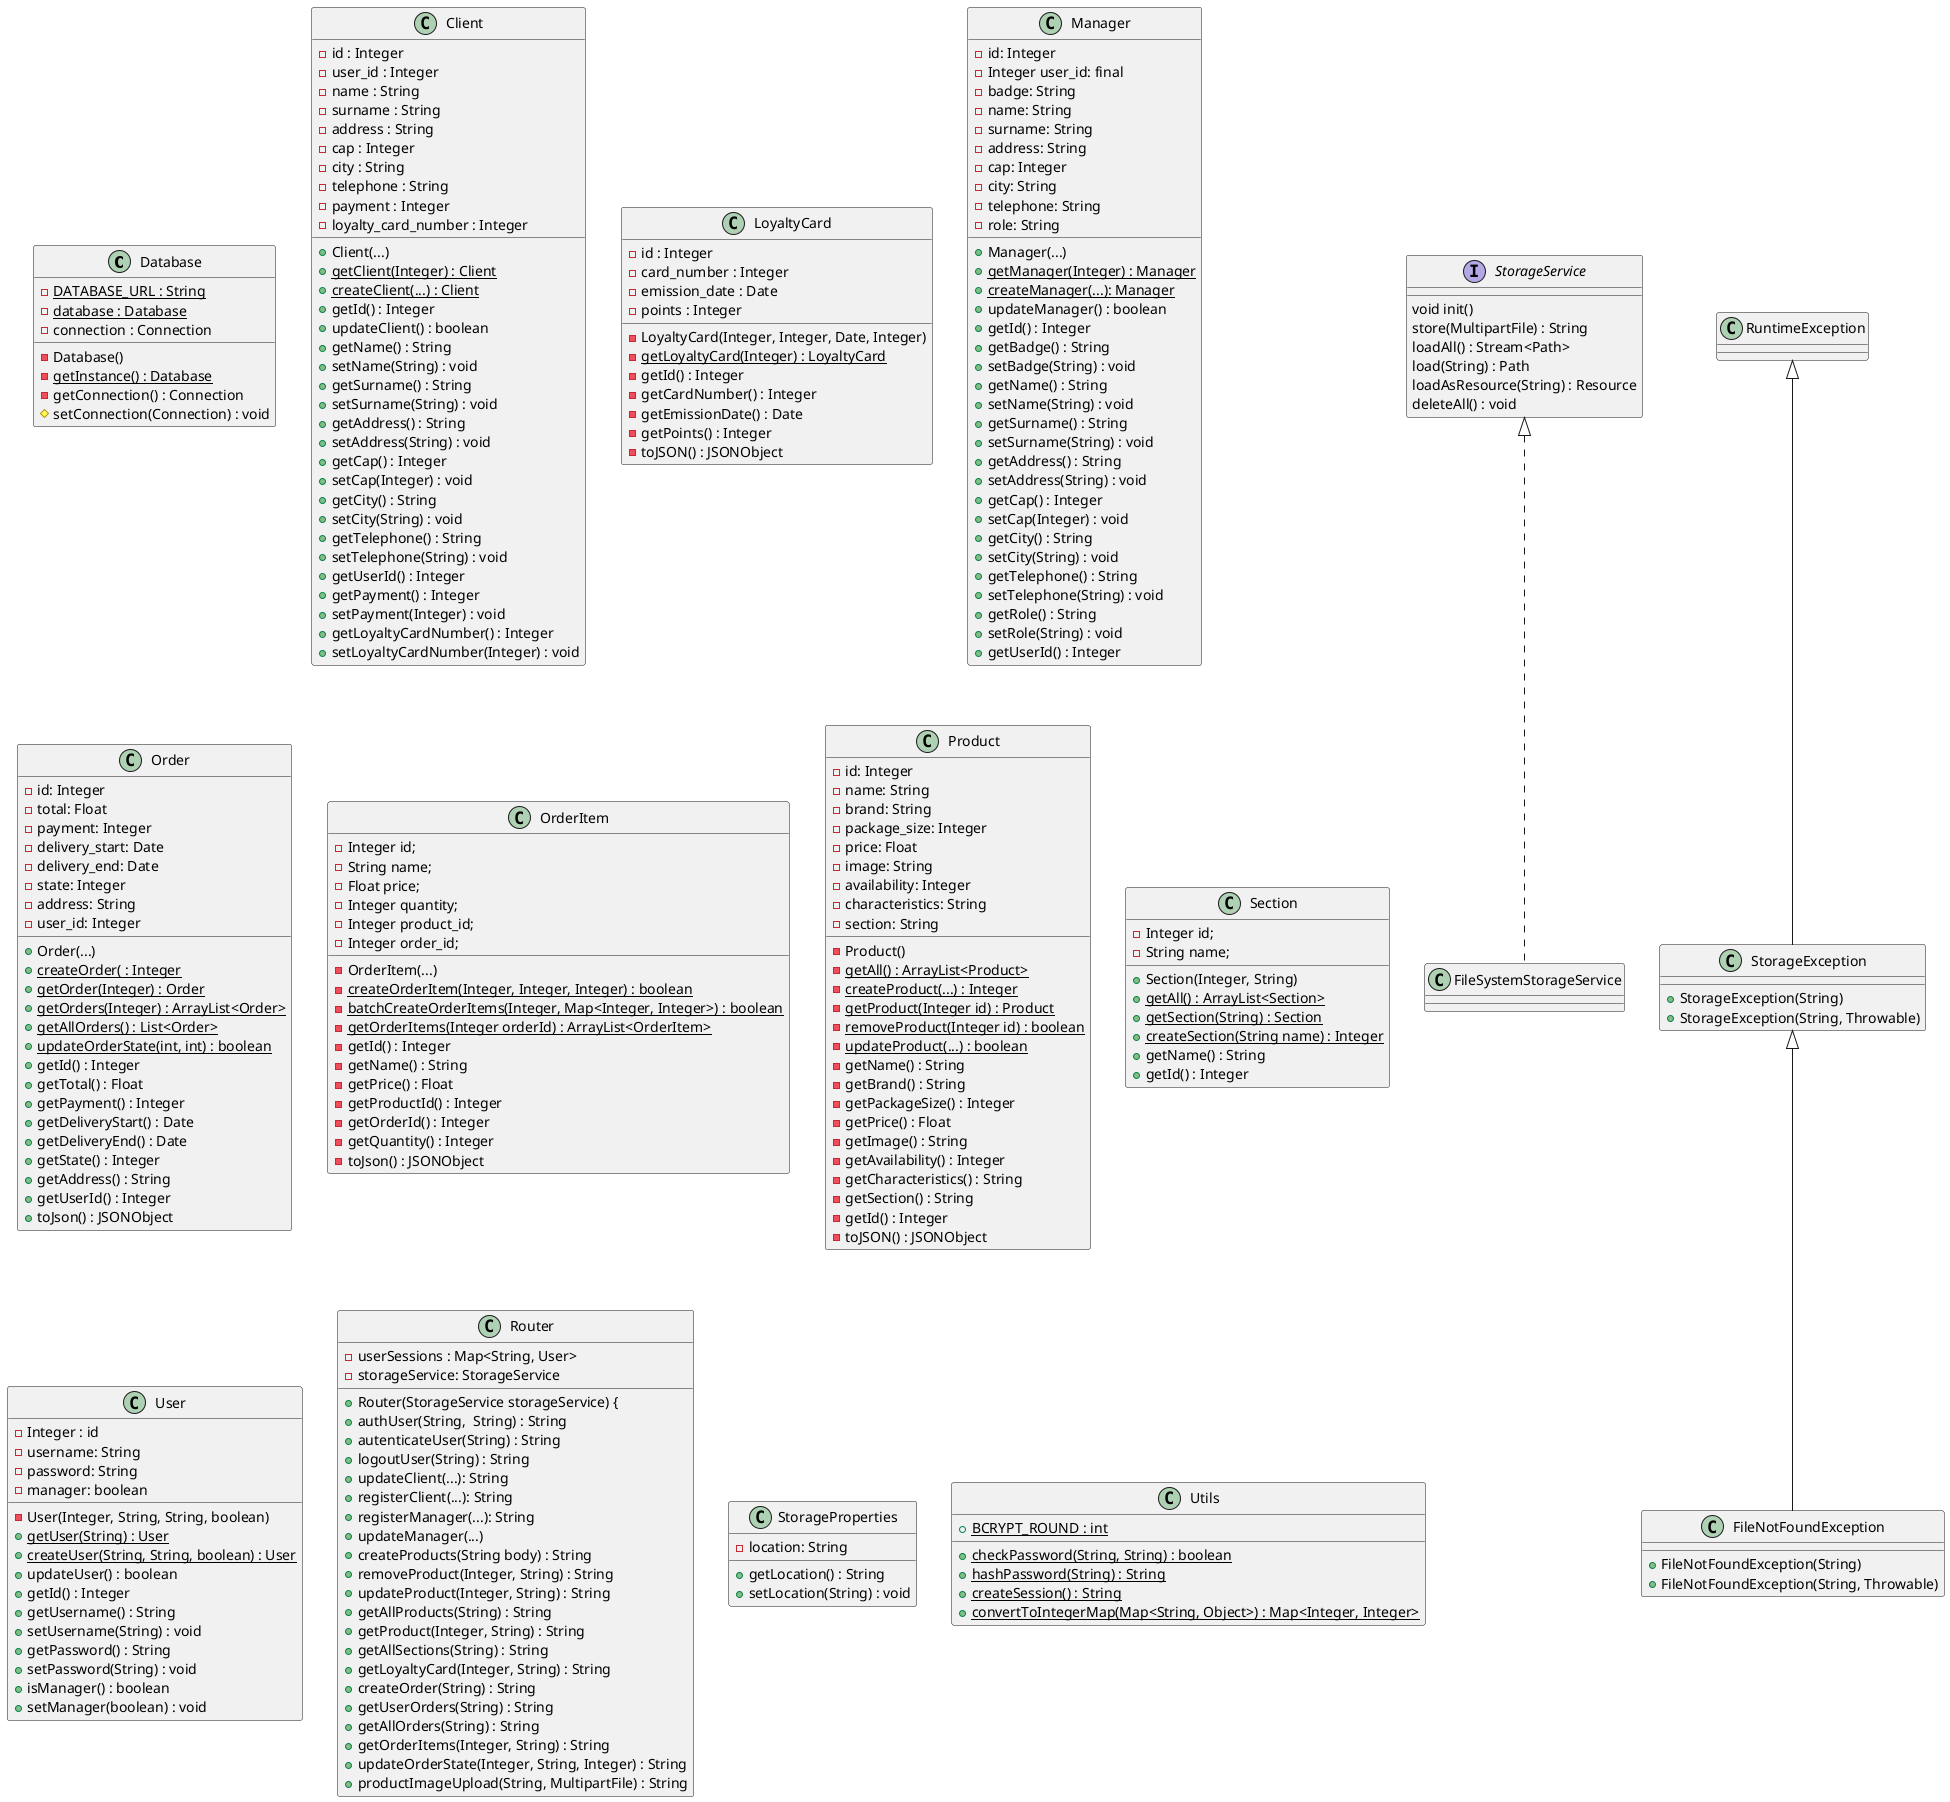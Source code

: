 @startuml


class Database {
  - {static} DATABASE_URL : String
  - {static} database : Database
  - connection : Connection 
  - Database()
  - {static} getInstance() : Database
  - getConnection() : Connection 
  # setConnection(Connection) : void
}

class Client {
  - id : Integer 
  - user_id : Integer 
  - name : String 
  - surname : String 
  - address : String 
  - cap : Integer 
  - city : String 
  - telephone : String 
  - payment : Integer 
  - loyalty_card_number : Integer 
  + Client(...)
  + {static} getClient(Integer) : Client 
  + {static} createClient(...) : Client 
  + getId() : Integer 
  + updateClient() : boolean 
  + getName() : String 
  + setName(String) : void 
  + getSurname() : String 
  + setSurname(String) : void 
  + getAddress() : String 
  + setAddress(String) : void 
  + getCap() : Integer 
  + setCap(Integer) : void 
  + getCity() : String 
  + setCity(String) : void 
  + getTelephone() : String 
  + setTelephone(String) : void 
  + getUserId() : Integer 
  + getPayment() : Integer 
  + setPayment(Integer) : void 
  + getLoyaltyCardNumber() : Integer 
  + setLoyaltyCardNumber(Integer) : void 
}

class LoyaltyCard {
  - id : Integer 
  - card_number : Integer 
  - emission_date : Date 
  - points : Integer 
  - LoyaltyCard(Integer, Integer, Date, Integer)
  - {static} getLoyaltyCard(Integer) : LoyaltyCard 
  - getId() : Integer 
  - getCardNumber() : Integer 
  - getEmissionDate() : Date 
  - getPoints() : Integer 
  - toJSON() : JSONObject 
}

class Manager {
  - id: Integer 
  - Integer user_id: final 
  - badge: String 
  - name: String 
  - surname: String 
  - address: String 
  - cap: Integer 
  - city: String 
  - telephone: String 
  - role: String 
  + Manager(...)
  + {static} getManager(Integer) : Manager 
  + {static} createManager(...): Manager 
  + updateManager() : boolean 
  + getId() : Integer 
  + getBadge() : String 
  + setBadge(String) : void 
  + getName() : String 
  + setName(String) : void 
  + getSurname() : String 
  + setSurname(String) : void 
  + getAddress() : String 
  + setAddress(String) : void 
  + getCap() : Integer 
  + setCap(Integer) : void 
  + getCity() : String 
  + setCity(String) : void 
  + getTelephone() : String 
  + setTelephone(String) : void 
  + getRole() : String 
  + setRole(String) : void 
  + getUserId() : Integer 
}

class Order {
  - id: Integer 
  - total: Float 
  - payment: Integer 
  - delivery_start: Date 
  - delivery_end: Date 
  - state: Integer 
  - address: String 
  - user_id: Integer 
  + Order(...)
  + {static} createOrder( : Integer 
  + {static} getOrder(Integer) : Order 
  + {static} getOrders(Integer) : ArrayList<Order>
  + {static} getAllOrders() : List<Order>
  + {static} updateOrderState(int, int) : boolean 
  + getId() : Integer 
  + getTotal() : Float 
  + getPayment() : Integer 
  + getDeliveryStart() : Date 
  + getDeliveryEnd() : Date 
  + getState() : Integer 
  + getAddress() : String 
  + getUserId() : Integer 
  + toJson() : JSONObject 
}

class OrderItem {
  - Integer id;
  - String name;
  - Float price;
  - Integer quantity;
  - Integer product_id;
  - Integer order_id;
  - OrderItem(...)
  - {static} createOrderItem(Integer, Integer, Integer) : boolean 
  - {static} batchCreateOrderItems(Integer, Map<Integer, Integer>) : boolean 
  - {static} getOrderItems(Integer orderId) : ArrayList<OrderItem>
  - getId() : Integer 
  - getName() : String 
  - getPrice() : Float 
  - getProductId() : Integer 
  - getOrderId() : Integer 
  - getQuantity() : Integer 
  - toJson() : JSONObject 
}

class Product {
  - id: Integer 
  - name: String 
  - brand: String 
  - package_size: Integer 
  - price: Float 
  - image: String 
  - availability: Integer 
  - characteristics: String 
  - section: String 
  - Product()
  - {static} getAll() : ArrayList<Product> 
  - {static} createProduct(...) : Integer 
  - {static} getProduct(Integer id) : Product 
  - {static} removeProduct(Integer id) : boolean 
  - {static} updateProduct(...) : boolean 
  - getName() : String 
  - getBrand() : String 
  - getPackageSize() : Integer 
  - getPrice() : Float 
  - getImage() : String 
  - getAvailability() : Integer 
  - getCharacteristics() : String 
  - getSection() : String 
  - getId() : Integer 
  - toJSON() : JSONObject 
}

class Section {
  - Integer id;
  - String name;
  + Section(Integer, String)
  + {static} getAll() : ArrayList<Section> 
  + {static} getSection(String) : Section
  + {static} createSection(String name) : Integer 
  + getName() : String 
  + getId() : Integer 
}

class User {
  - Integer : id
  - username: String 
  - password: String 
  - manager: boolean 
  - User(Integer, String, String, boolean)
  + {static} getUser(String) : User 
  + {static} createUser(String, String, boolean) : User 
  + updateUser() : boolean 
  + getId() : Integer 
  + getUsername() : String 
  + setUsername(String) : void 
  + getPassword() : String 
  + setPassword(String) : void 
  + isManager() : boolean 
  + setManager(boolean) : void 
}

class Router {
  - userSessions : Map<String, User>
  - storageService: StorageService 
  + Router(StorageService storageService) {
  + authUser(String,  String) : String 
  + autenticateUser(String) : String 
  + logoutUser(String) : String 
  + updateClient(...): String 
  + registerClient(...): String 
  + registerManager(...): String 
  + updateManager(...)
  + createProducts(String body) : String 
  + removeProduct(Integer, String) : String 
  + updateProduct(Integer, String) : String 
  + getAllProducts(String) : String 
  + getProduct(Integer, String) : String 
  + getAllSections(String) : String 
  + getLoyaltyCard(Integer, String) : String 
  + createOrder(String) : String 
  + getUserOrders(String) : String 
  + getAllOrders(String) : String 
  + getOrderItems(Integer, String) : String 
  + updateOrderState(Integer, String, Integer) : String 
  + productImageUpload(String, MultipartFile) : String 
}

class FileSystemStorageService implements StorageService {
}

class FileNotFoundException extends StorageException {
  + FileNotFoundException(String)
  + FileNotFoundException(String, Throwable)
}

class StorageProperties {
  - location: String 
  + getLocation() : String 
  + setLocation(String) : void 
}

class StorageException extends RuntimeException {
  + StorageException(String)
  + StorageException(String, Throwable)
}

interface StorageService {
  void init()
  store(MultipartFile) : String
  loadAll() : Stream<Path>
  load(String) : Path
  loadAsResource(String) : Resource
  deleteAll() : void

}

class Utils {
  + {static}  BCRYPT_ROUND : int 
  + {static} checkPassword(String, String) : boolean 
  + {static} hashPassword(String) : String 
  + {static} createSession() : String 
  + {static} convertToIntegerMap(Map<String, Object>) : Map<Integer, Integer>
}

@enduml
